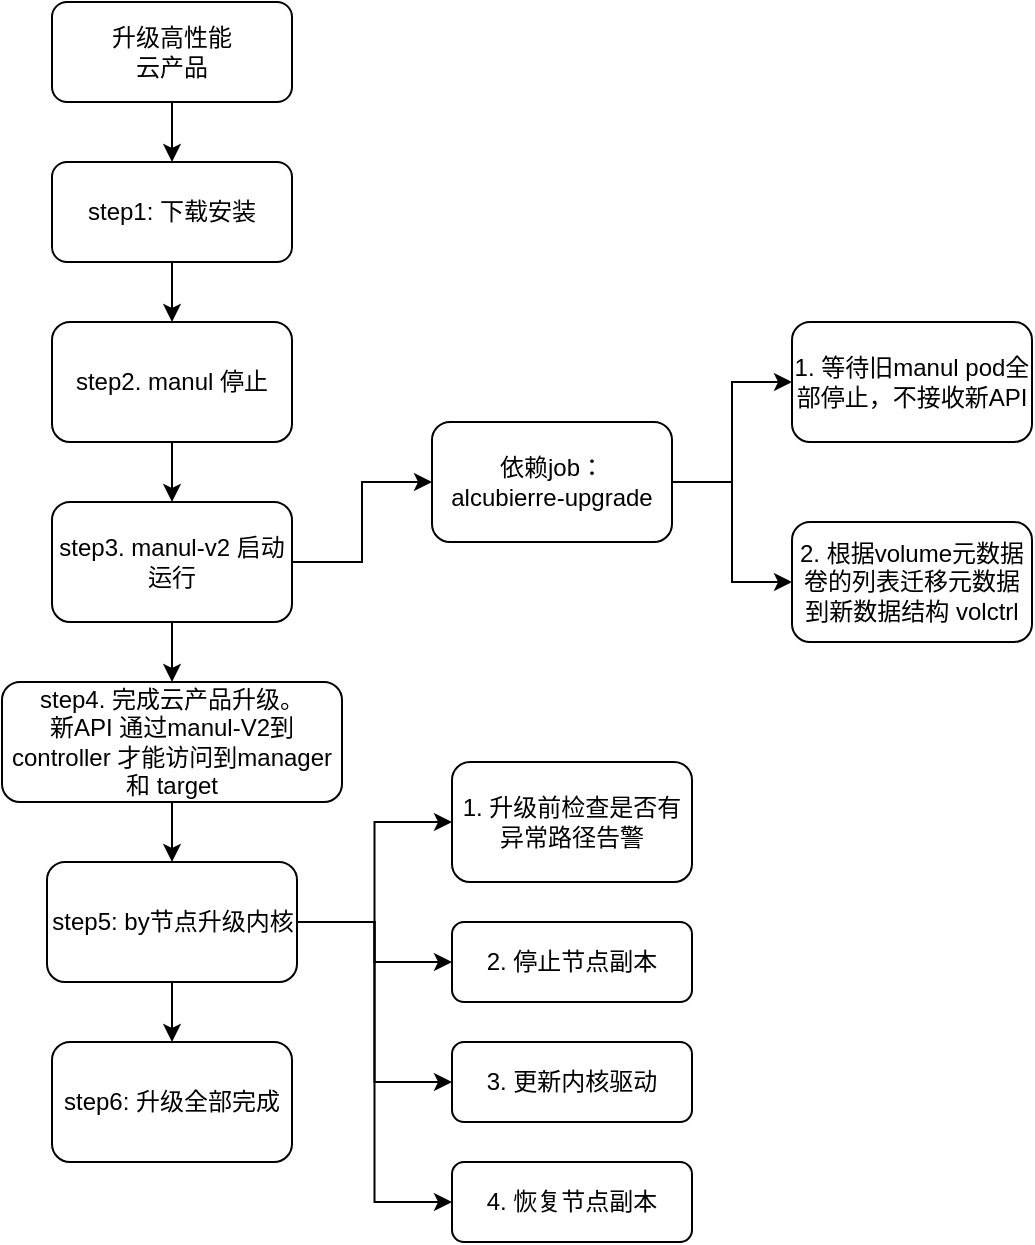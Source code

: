 <mxfile version="24.4.6" type="github">
  <diagram name="第 1 页" id="D0J0jl4IKhHa07DCxUIr">
    <mxGraphModel dx="1434" dy="777" grid="1" gridSize="10" guides="1" tooltips="1" connect="1" arrows="1" fold="1" page="1" pageScale="1" pageWidth="827" pageHeight="1169" math="0" shadow="0">
      <root>
        <mxCell id="0" />
        <mxCell id="1" parent="0" />
        <mxCell id="qZkyeaaC3u281_93p0Kt-14" style="edgeStyle=orthogonalEdgeStyle;rounded=0;orthogonalLoop=1;jettySize=auto;html=1;exitX=0.5;exitY=1;exitDx=0;exitDy=0;entryX=0.5;entryY=0;entryDx=0;entryDy=0;" parent="1" source="qZkyeaaC3u281_93p0Kt-1" target="qZkyeaaC3u281_93p0Kt-2" edge="1">
          <mxGeometry relative="1" as="geometry" />
        </mxCell>
        <mxCell id="qZkyeaaC3u281_93p0Kt-1" value="升级高性能&lt;div&gt;云产品&lt;/div&gt;" style="rounded=1;whiteSpace=wrap;html=1;" parent="1" vertex="1">
          <mxGeometry x="300" y="100" width="120" height="50" as="geometry" />
        </mxCell>
        <mxCell id="qZkyeaaC3u281_93p0Kt-15" style="edgeStyle=orthogonalEdgeStyle;rounded=0;orthogonalLoop=1;jettySize=auto;html=1;exitX=0.5;exitY=1;exitDx=0;exitDy=0;entryX=0.5;entryY=0;entryDx=0;entryDy=0;" parent="1" source="qZkyeaaC3u281_93p0Kt-2" target="qZkyeaaC3u281_93p0Kt-3" edge="1">
          <mxGeometry relative="1" as="geometry" />
        </mxCell>
        <mxCell id="qZkyeaaC3u281_93p0Kt-2" value="step1: 下载安装" style="rounded=1;whiteSpace=wrap;html=1;" parent="1" vertex="1">
          <mxGeometry x="300" y="180" width="120" height="50" as="geometry" />
        </mxCell>
        <mxCell id="qZkyeaaC3u281_93p0Kt-17" style="edgeStyle=orthogonalEdgeStyle;rounded=0;orthogonalLoop=1;jettySize=auto;html=1;exitX=0.5;exitY=1;exitDx=0;exitDy=0;entryX=0.5;entryY=0;entryDx=0;entryDy=0;" parent="1" source="qZkyeaaC3u281_93p0Kt-3" target="qZkyeaaC3u281_93p0Kt-16" edge="1">
          <mxGeometry relative="1" as="geometry" />
        </mxCell>
        <mxCell id="qZkyeaaC3u281_93p0Kt-3" value="step2. manul 停止" style="rounded=1;whiteSpace=wrap;html=1;" parent="1" vertex="1">
          <mxGeometry x="300" y="260" width="120" height="60" as="geometry" />
        </mxCell>
        <mxCell id="qZkyeaaC3u281_93p0Kt-12" style="edgeStyle=orthogonalEdgeStyle;rounded=0;orthogonalLoop=1;jettySize=auto;html=1;exitX=1;exitY=0.5;exitDx=0;exitDy=0;entryX=0;entryY=0.5;entryDx=0;entryDy=0;" parent="1" source="qZkyeaaC3u281_93p0Kt-6" target="qZkyeaaC3u281_93p0Kt-8" edge="1">
          <mxGeometry relative="1" as="geometry" />
        </mxCell>
        <mxCell id="qZkyeaaC3u281_93p0Kt-13" style="edgeStyle=orthogonalEdgeStyle;rounded=0;orthogonalLoop=1;jettySize=auto;html=1;exitX=1;exitY=0.5;exitDx=0;exitDy=0;entryX=0;entryY=0.5;entryDx=0;entryDy=0;" parent="1" source="qZkyeaaC3u281_93p0Kt-6" target="qZkyeaaC3u281_93p0Kt-11" edge="1">
          <mxGeometry relative="1" as="geometry" />
        </mxCell>
        <mxCell id="qZkyeaaC3u281_93p0Kt-6" value="依赖job：&lt;br&gt;alcubierre-upgrade" style="whiteSpace=wrap;html=1;rounded=1;" parent="1" vertex="1">
          <mxGeometry x="490" y="310" width="120" height="60" as="geometry" />
        </mxCell>
        <mxCell id="qZkyeaaC3u281_93p0Kt-8" value="1. 等待旧manul pod全部停止，不接收新API" style="whiteSpace=wrap;html=1;rounded=1;" parent="1" vertex="1">
          <mxGeometry x="670" y="260" width="120" height="60" as="geometry" />
        </mxCell>
        <mxCell id="qZkyeaaC3u281_93p0Kt-11" value="2. 根据volume元数据卷的列表迁移元数据到新数据结构 volctrl" style="whiteSpace=wrap;html=1;rounded=1;" parent="1" vertex="1">
          <mxGeometry x="670" y="360" width="120" height="60" as="geometry" />
        </mxCell>
        <mxCell id="qZkyeaaC3u281_93p0Kt-18" style="edgeStyle=orthogonalEdgeStyle;rounded=0;orthogonalLoop=1;jettySize=auto;html=1;exitX=1;exitY=0.5;exitDx=0;exitDy=0;entryX=0;entryY=0.5;entryDx=0;entryDy=0;" parent="1" source="qZkyeaaC3u281_93p0Kt-16" target="qZkyeaaC3u281_93p0Kt-6" edge="1">
          <mxGeometry relative="1" as="geometry" />
        </mxCell>
        <mxCell id="qZkyeaaC3u281_93p0Kt-19" style="edgeStyle=orthogonalEdgeStyle;rounded=0;orthogonalLoop=1;jettySize=auto;html=1;exitX=0.5;exitY=1;exitDx=0;exitDy=0;" parent="1" source="qZkyeaaC3u281_93p0Kt-16" edge="1">
          <mxGeometry relative="1" as="geometry">
            <mxPoint x="360" y="440" as="targetPoint" />
          </mxGeometry>
        </mxCell>
        <mxCell id="qZkyeaaC3u281_93p0Kt-16" value="step3. manul-v2 启动运行" style="rounded=1;whiteSpace=wrap;html=1;" parent="1" vertex="1">
          <mxGeometry x="300" y="350" width="120" height="60" as="geometry" />
        </mxCell>
        <mxCell id="bWttF4Ye1A_sWvjmgaZt-2" style="edgeStyle=orthogonalEdgeStyle;rounded=0;orthogonalLoop=1;jettySize=auto;html=1;exitX=0.5;exitY=1;exitDx=0;exitDy=0;entryX=0.5;entryY=0;entryDx=0;entryDy=0;" parent="1" source="qZkyeaaC3u281_93p0Kt-20" target="bWttF4Ye1A_sWvjmgaZt-1" edge="1">
          <mxGeometry relative="1" as="geometry" />
        </mxCell>
        <mxCell id="qZkyeaaC3u281_93p0Kt-20" value="step4. 完成云产品升级。&lt;br&gt;新API 通过manul-V2到 controller 才能访问到manager 和 target" style="rounded=1;whiteSpace=wrap;html=1;" parent="1" vertex="1">
          <mxGeometry x="275" y="440" width="170" height="60" as="geometry" />
        </mxCell>
        <mxCell id="bWttF4Ye1A_sWvjmgaZt-4" value="" style="edgeStyle=orthogonalEdgeStyle;rounded=0;orthogonalLoop=1;jettySize=auto;html=1;" parent="1" source="bWttF4Ye1A_sWvjmgaZt-1" target="bWttF4Ye1A_sWvjmgaZt-3" edge="1">
          <mxGeometry relative="1" as="geometry" />
        </mxCell>
        <mxCell id="bWttF4Ye1A_sWvjmgaZt-6" style="edgeStyle=orthogonalEdgeStyle;rounded=0;orthogonalLoop=1;jettySize=auto;html=1;exitX=1;exitY=0.5;exitDx=0;exitDy=0;entryX=0;entryY=0.5;entryDx=0;entryDy=0;" parent="1" source="bWttF4Ye1A_sWvjmgaZt-1" target="bWttF4Ye1A_sWvjmgaZt-5" edge="1">
          <mxGeometry relative="1" as="geometry" />
        </mxCell>
        <mxCell id="bWttF4Ye1A_sWvjmgaZt-8" style="edgeStyle=orthogonalEdgeStyle;rounded=0;orthogonalLoop=1;jettySize=auto;html=1;exitX=1;exitY=0.5;exitDx=0;exitDy=0;entryX=0;entryY=0.5;entryDx=0;entryDy=0;" parent="1" source="bWttF4Ye1A_sWvjmgaZt-1" target="bWttF4Ye1A_sWvjmgaZt-7" edge="1">
          <mxGeometry relative="1" as="geometry" />
        </mxCell>
        <mxCell id="bWttF4Ye1A_sWvjmgaZt-11" style="edgeStyle=orthogonalEdgeStyle;rounded=0;orthogonalLoop=1;jettySize=auto;html=1;exitX=1;exitY=0.5;exitDx=0;exitDy=0;entryX=0;entryY=0.5;entryDx=0;entryDy=0;" parent="1" source="bWttF4Ye1A_sWvjmgaZt-1" target="bWttF4Ye1A_sWvjmgaZt-10" edge="1">
          <mxGeometry relative="1" as="geometry" />
        </mxCell>
        <mxCell id="bWttF4Ye1A_sWvjmgaZt-13" value="" style="edgeStyle=orthogonalEdgeStyle;rounded=0;orthogonalLoop=1;jettySize=auto;html=1;" parent="1" source="bWttF4Ye1A_sWvjmgaZt-1" target="bWttF4Ye1A_sWvjmgaZt-12" edge="1">
          <mxGeometry relative="1" as="geometry" />
        </mxCell>
        <mxCell id="bWttF4Ye1A_sWvjmgaZt-1" value="step5: by节点升级内核" style="rounded=1;whiteSpace=wrap;html=1;" parent="1" vertex="1">
          <mxGeometry x="297.5" y="530" width="125" height="60" as="geometry" />
        </mxCell>
        <mxCell id="bWttF4Ye1A_sWvjmgaZt-3" value="1. 升级前检查是否有异常路径告警" style="whiteSpace=wrap;html=1;rounded=1;" parent="1" vertex="1">
          <mxGeometry x="500" y="480" width="120" height="60" as="geometry" />
        </mxCell>
        <mxCell id="bWttF4Ye1A_sWvjmgaZt-5" value="2. 停止节点副本" style="whiteSpace=wrap;html=1;rounded=1;" parent="1" vertex="1">
          <mxGeometry x="500" y="560" width="120" height="40" as="geometry" />
        </mxCell>
        <mxCell id="bWttF4Ye1A_sWvjmgaZt-7" value="3. 更新内核驱动" style="whiteSpace=wrap;html=1;rounded=1;" parent="1" vertex="1">
          <mxGeometry x="500" y="620" width="120" height="40" as="geometry" />
        </mxCell>
        <mxCell id="bWttF4Ye1A_sWvjmgaZt-10" value="4. 恢复节点副本" style="whiteSpace=wrap;html=1;rounded=1;" parent="1" vertex="1">
          <mxGeometry x="500" y="680" width="120" height="40" as="geometry" />
        </mxCell>
        <mxCell id="bWttF4Ye1A_sWvjmgaZt-12" value="step6: 升级全部完成" style="whiteSpace=wrap;html=1;rounded=1;" parent="1" vertex="1">
          <mxGeometry x="300" y="620" width="120" height="60" as="geometry" />
        </mxCell>
      </root>
    </mxGraphModel>
  </diagram>
</mxfile>
